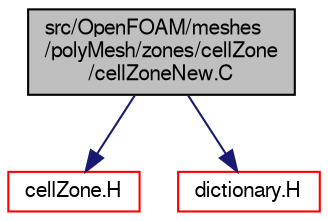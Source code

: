 digraph "src/OpenFOAM/meshes/polyMesh/zones/cellZone/cellZoneNew.C"
{
  bgcolor="transparent";
  edge [fontname="FreeSans",fontsize="10",labelfontname="FreeSans",labelfontsize="10"];
  node [fontname="FreeSans",fontsize="10",shape=record];
  Node0 [label="src/OpenFOAM/meshes\l/polyMesh/zones/cellZone\l/cellZoneNew.C",height=0.2,width=0.4,color="black", fillcolor="grey75", style="filled", fontcolor="black"];
  Node0 -> Node1 [color="midnightblue",fontsize="10",style="solid",fontname="FreeSans"];
  Node1 [label="cellZone.H",height=0.2,width=0.4,color="red",URL="$a11777.html"];
  Node0 -> Node56 [color="midnightblue",fontsize="10",style="solid",fontname="FreeSans"];
  Node56 [label="dictionary.H",height=0.2,width=0.4,color="red",URL="$a08804.html"];
}
